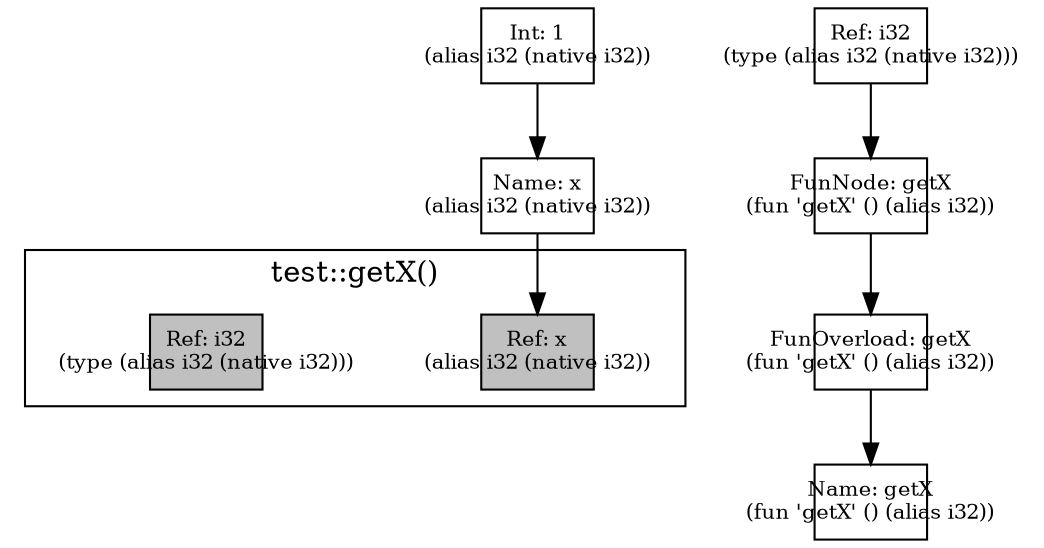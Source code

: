 digraph Document {
  node [shape=box,fixedsize=shape fontsize=10]
  1 [label="Name: x\n(alias i32 (native i32))", fillcolor=grey];
  2 [label="Int: 1\n(alias i32 (native i32))", fillcolor=grey];
  3 [label="FunOverload: getX\n(fun 'getX' () (alias i32))", fillcolor=grey];
  4 [label="FunNode: getX\n(fun 'getX' () (alias i32))", fillcolor=grey];
  5 [label="Ref: i32\n(type (alias i32 (native i32)))", fillcolor=grey];
  6 [label="Name: getX\n(fun 'getX' () (alias i32))", fillcolor=grey];
  subgraph cluster0 {
    node [style=filled, fillcolor=grey];
    7 [label="Ref: x\n(alias i32 (native i32))", fillcolor=grey];
    8 [label="Ref: i32\n(type (alias i32 (native i32)))", fillcolor=grey];
  label = "test::getX()";
}
  1 -> 7[taillabel="" labeldistance="1" fontname="times  italic" fontsize = 10 color="black" ];
  2 -> 1[taillabel="" labeldistance="1" fontname="times  italic" fontsize = 10 color="black" ];
  3 -> 6[taillabel="" labeldistance="1" fontname="times  italic" fontsize = 10 color="black" ];
  4 -> 3[taillabel="" labeldistance="1" fontname="times  italic" fontsize = 10 color="black" ];
  5 -> 4[taillabel="" labeldistance="1" fontname="times  italic" fontsize = 10 color="black" ];
  label="";
}
